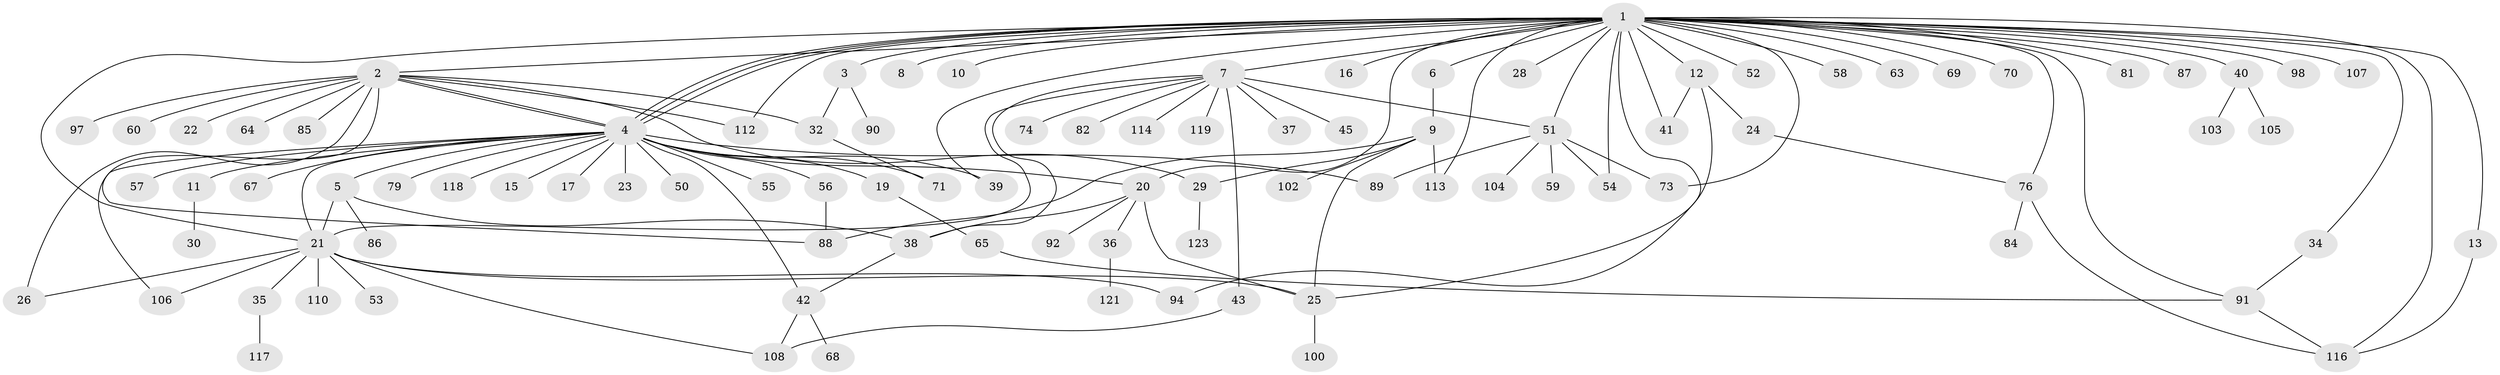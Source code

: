 // original degree distribution, {35: 0.008130081300813009, 14: 0.008130081300813009, 4: 0.08130081300813008, 25: 0.008130081300813009, 5: 0.032520325203252036, 3: 0.11382113821138211, 11: 0.008130081300813009, 1: 0.5040650406504065, 2: 0.21138211382113822, 7: 0.008130081300813009, 12: 0.008130081300813009, 6: 0.008130081300813009}
// Generated by graph-tools (version 1.1) at 2025/41/03/06/25 10:41:46]
// undirected, 94 vertices, 131 edges
graph export_dot {
graph [start="1"]
  node [color=gray90,style=filled];
  1 [super="+18"];
  2 [super="+95"];
  3 [super="+27"];
  4 [super="+61"];
  5 [super="+14"];
  6 [super="+120"];
  7 [super="+44"];
  8;
  9 [super="+33"];
  10;
  11;
  12 [super="+83"];
  13;
  15;
  16;
  17;
  19;
  20 [super="+31"];
  21 [super="+46"];
  22 [super="+96"];
  23;
  24 [super="+75"];
  25 [super="+48"];
  26;
  28;
  29 [super="+101"];
  30;
  32 [super="+115"];
  34 [super="+47"];
  35 [super="+49"];
  36;
  37;
  38 [super="+80"];
  39;
  40;
  41 [super="+93"];
  42 [super="+62"];
  43;
  45 [super="+72"];
  50;
  51 [super="+66"];
  52;
  53;
  54;
  55;
  56 [super="+109"];
  57;
  58;
  59;
  60;
  63;
  64;
  65 [super="+111"];
  67;
  68 [super="+77"];
  69;
  70;
  71;
  73;
  74;
  76 [super="+78"];
  79;
  81;
  82;
  84;
  85;
  86 [super="+122"];
  87;
  88;
  89;
  90;
  91 [super="+99"];
  92;
  94;
  97;
  98;
  100;
  102;
  103;
  104;
  105;
  106;
  107;
  108;
  110;
  112;
  113;
  114;
  116;
  117;
  118;
  119;
  121;
  123;
  1 -- 2;
  1 -- 3;
  1 -- 4;
  1 -- 4;
  1 -- 4;
  1 -- 6;
  1 -- 7 [weight=2];
  1 -- 8;
  1 -- 10;
  1 -- 12;
  1 -- 13;
  1 -- 16;
  1 -- 21;
  1 -- 25;
  1 -- 28;
  1 -- 34;
  1 -- 39;
  1 -- 40 [weight=2];
  1 -- 51;
  1 -- 52;
  1 -- 54;
  1 -- 69;
  1 -- 70;
  1 -- 73;
  1 -- 76;
  1 -- 81;
  1 -- 87;
  1 -- 91;
  1 -- 107;
  1 -- 112;
  1 -- 113;
  1 -- 116;
  1 -- 98;
  1 -- 58;
  1 -- 63;
  1 -- 20;
  1 -- 41;
  2 -- 4;
  2 -- 4;
  2 -- 22;
  2 -- 26;
  2 -- 29;
  2 -- 32;
  2 -- 60;
  2 -- 64;
  2 -- 85;
  2 -- 88;
  2 -- 97;
  2 -- 112;
  3 -- 32;
  3 -- 90;
  4 -- 5;
  4 -- 11;
  4 -- 15;
  4 -- 17;
  4 -- 19;
  4 -- 20;
  4 -- 21;
  4 -- 23;
  4 -- 39;
  4 -- 42;
  4 -- 50;
  4 -- 55;
  4 -- 56;
  4 -- 57;
  4 -- 67;
  4 -- 71;
  4 -- 89;
  4 -- 106;
  4 -- 118;
  4 -- 79;
  5 -- 21;
  5 -- 38;
  5 -- 86;
  6 -- 9;
  7 -- 21;
  7 -- 37;
  7 -- 43;
  7 -- 45;
  7 -- 51;
  7 -- 74;
  7 -- 114;
  7 -- 119;
  7 -- 82;
  7 -- 38;
  9 -- 29;
  9 -- 88;
  9 -- 25;
  9 -- 102;
  9 -- 113;
  11 -- 30;
  12 -- 24;
  12 -- 41;
  12 -- 94;
  13 -- 116;
  19 -- 65;
  20 -- 36;
  20 -- 92;
  20 -- 25;
  20 -- 38;
  21 -- 25;
  21 -- 26;
  21 -- 35;
  21 -- 53;
  21 -- 106;
  21 -- 108;
  21 -- 110;
  21 -- 94;
  24 -- 76;
  25 -- 100;
  29 -- 123;
  32 -- 71;
  34 -- 91;
  35 -- 117;
  36 -- 121;
  38 -- 42;
  40 -- 103;
  40 -- 105;
  42 -- 108;
  42 -- 68;
  43 -- 108;
  51 -- 59;
  51 -- 73;
  51 -- 89;
  51 -- 104;
  51 -- 54;
  56 -- 88;
  65 -- 91;
  76 -- 116;
  76 -- 84;
  91 -- 116;
}
